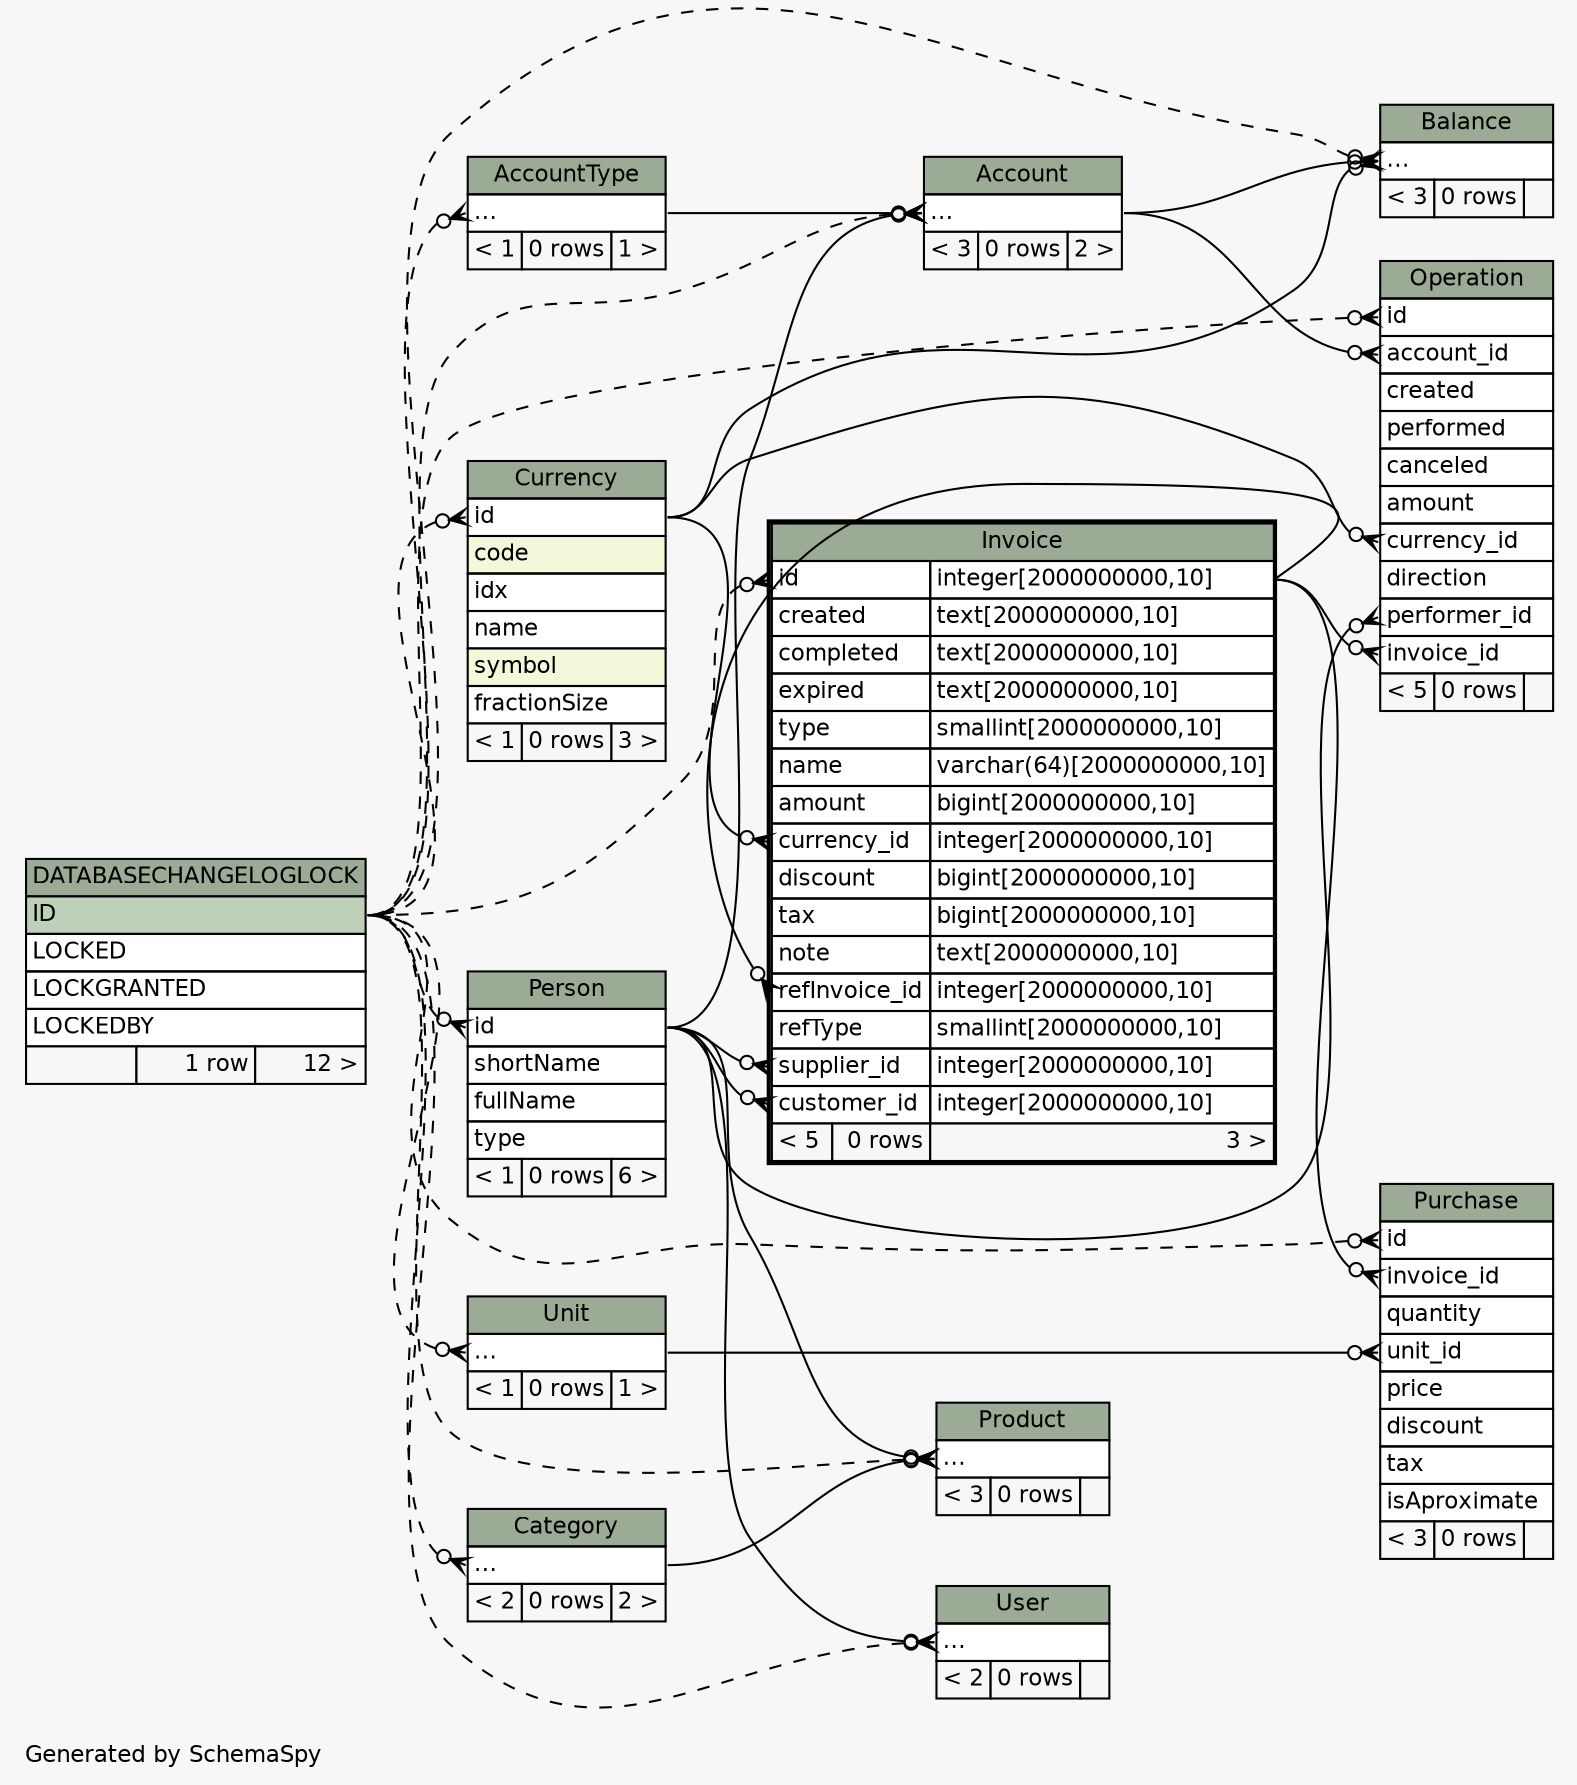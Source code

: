 // dot 2.38.0 on Linux 4.2.6-300.fc23.x86_64
// SchemaSpy rev 590
digraph "impliedTwoDegreesRelationshipsDiagram" {
  graph [
    rankdir="RL"
    bgcolor="#f7f7f7"
    label="\nGenerated by SchemaSpy"
    labeljust="l"
    nodesep="0.18"
    ranksep="0.46"
    fontname="Helvetica"
    fontsize="11"
  ];
  node [
    fontname="Helvetica"
    fontsize="11"
    shape="plaintext"
  ];
  edge [
    arrowsize="0.8"
  ];
  "Account":"elipses":w -> "DATABASECHANGELOGLOCK":"ID":e [arrowhead=none dir=back arrowtail=crowodot style=dashed];
  "Account":"elipses":w -> "Person":"id":e [arrowhead=none dir=back arrowtail=crowodot];
  "Account":"elipses":w -> "AccountType":"elipses":e [arrowhead=none dir=back arrowtail=crowodot];
  "AccountType":"elipses":w -> "DATABASECHANGELOGLOCK":"ID":e [arrowhead=none dir=back arrowtail=crowodot style=dashed];
  "Balance":"elipses":w -> "Account":"elipses":e [arrowhead=none dir=back arrowtail=crowodot];
  "Balance":"elipses":w -> "Currency":"id":e [arrowhead=none dir=back arrowtail=crowodot];
  "Balance":"elipses":w -> "DATABASECHANGELOGLOCK":"ID":e [arrowhead=none dir=back arrowtail=crowodot style=dashed];
  "Category":"elipses":w -> "DATABASECHANGELOGLOCK":"ID":e [arrowhead=none dir=back arrowtail=crowodot style=dashed];
  "Currency":"id":w -> "DATABASECHANGELOGLOCK":"ID":e [arrowhead=none dir=back arrowtail=crowodot style=dashed];
  "Invoice":"currency_id":w -> "Currency":"id":e [arrowhead=none dir=back arrowtail=crowodot];
  "Invoice":"customer_id":w -> "Person":"id":e [arrowhead=none dir=back arrowtail=crowodot];
  "Invoice":"id":w -> "DATABASECHANGELOGLOCK":"ID":e [arrowhead=none dir=back arrowtail=crowodot style=dashed];
  "Invoice":"refInvoice_id":w -> "Invoice":"id.type":e [arrowhead=none dir=back arrowtail=crowodot];
  "Invoice":"supplier_id":w -> "Person":"id":e [arrowhead=none dir=back arrowtail=crowodot];
  "Operation":"account_id":w -> "Account":"elipses":e [arrowhead=none dir=back arrowtail=crowodot];
  "Operation":"currency_id":w -> "Currency":"id":e [arrowhead=none dir=back arrowtail=crowodot];
  "Operation":"id":w -> "DATABASECHANGELOGLOCK":"ID":e [arrowhead=none dir=back arrowtail=crowodot style=dashed];
  "Operation":"invoice_id":w -> "Invoice":"id.type":e [arrowhead=none dir=back arrowtail=crowodot];
  "Operation":"performer_id":w -> "Person":"id":e [arrowhead=none dir=back arrowtail=crowodot];
  "Person":"id":w -> "DATABASECHANGELOGLOCK":"ID":e [arrowhead=none dir=back arrowtail=crowodot style=dashed];
  "Product":"elipses":w -> "Category":"elipses":e [arrowhead=none dir=back arrowtail=crowodot];
  "Product":"elipses":w -> "DATABASECHANGELOGLOCK":"ID":e [arrowhead=none dir=back arrowtail=crowodot style=dashed];
  "Product":"elipses":w -> "Person":"id":e [arrowhead=none dir=back arrowtail=crowodot];
  "Purchase":"id":w -> "DATABASECHANGELOGLOCK":"ID":e [arrowhead=none dir=back arrowtail=crowodot style=dashed];
  "Purchase":"invoice_id":w -> "Invoice":"id.type":e [arrowhead=none dir=back arrowtail=crowodot];
  "Purchase":"unit_id":w -> "Unit":"elipses":e [arrowhead=none dir=back arrowtail=crowodot];
  "Unit":"elipses":w -> "DATABASECHANGELOGLOCK":"ID":e [arrowhead=none dir=back arrowtail=crowodot style=dashed];
  "User":"elipses":w -> "DATABASECHANGELOGLOCK":"ID":e [arrowhead=none dir=back arrowtail=crowodot style=dashed];
  "User":"elipses":w -> "Person":"id":e [arrowhead=none dir=back arrowtail=crowodot];
  "Account" [
    label=<
    <TABLE BORDER="0" CELLBORDER="1" CELLSPACING="0" BGCOLOR="#ffffff">
      <TR><TD COLSPAN="3" BGCOLOR="#9bab96" ALIGN="CENTER">Account</TD></TR>
      <TR><TD PORT="elipses" COLSPAN="3" ALIGN="LEFT">...</TD></TR>
      <TR><TD ALIGN="LEFT" BGCOLOR="#f7f7f7">&lt; 3</TD><TD ALIGN="RIGHT" BGCOLOR="#f7f7f7">0 rows</TD><TD ALIGN="RIGHT" BGCOLOR="#f7f7f7">2 &gt;</TD></TR>
    </TABLE>>
    URL="Account.html"
    tooltip="Account"
  ];
  "AccountType" [
    label=<
    <TABLE BORDER="0" CELLBORDER="1" CELLSPACING="0" BGCOLOR="#ffffff">
      <TR><TD COLSPAN="3" BGCOLOR="#9bab96" ALIGN="CENTER">AccountType</TD></TR>
      <TR><TD PORT="elipses" COLSPAN="3" ALIGN="LEFT">...</TD></TR>
      <TR><TD ALIGN="LEFT" BGCOLOR="#f7f7f7">&lt; 1</TD><TD ALIGN="RIGHT" BGCOLOR="#f7f7f7">0 rows</TD><TD ALIGN="RIGHT" BGCOLOR="#f7f7f7">1 &gt;</TD></TR>
    </TABLE>>
    URL="AccountType.html"
    tooltip="AccountType"
  ];
  "Balance" [
    label=<
    <TABLE BORDER="0" CELLBORDER="1" CELLSPACING="0" BGCOLOR="#ffffff">
      <TR><TD COLSPAN="3" BGCOLOR="#9bab96" ALIGN="CENTER">Balance</TD></TR>
      <TR><TD PORT="elipses" COLSPAN="3" ALIGN="LEFT">...</TD></TR>
      <TR><TD ALIGN="LEFT" BGCOLOR="#f7f7f7">&lt; 3</TD><TD ALIGN="RIGHT" BGCOLOR="#f7f7f7">0 rows</TD><TD ALIGN="RIGHT" BGCOLOR="#f7f7f7">  </TD></TR>
    </TABLE>>
    URL="Balance.html"
    tooltip="Balance"
  ];
  "Category" [
    label=<
    <TABLE BORDER="0" CELLBORDER="1" CELLSPACING="0" BGCOLOR="#ffffff">
      <TR><TD COLSPAN="3" BGCOLOR="#9bab96" ALIGN="CENTER">Category</TD></TR>
      <TR><TD PORT="elipses" COLSPAN="3" ALIGN="LEFT">...</TD></TR>
      <TR><TD ALIGN="LEFT" BGCOLOR="#f7f7f7">&lt; 2</TD><TD ALIGN="RIGHT" BGCOLOR="#f7f7f7">0 rows</TD><TD ALIGN="RIGHT" BGCOLOR="#f7f7f7">2 &gt;</TD></TR>
    </TABLE>>
    URL="Category.html"
    tooltip="Category"
  ];
  "Currency" [
    label=<
    <TABLE BORDER="0" CELLBORDER="1" CELLSPACING="0" BGCOLOR="#ffffff">
      <TR><TD COLSPAN="3" BGCOLOR="#9bab96" ALIGN="CENTER">Currency</TD></TR>
      <TR><TD PORT="id" COLSPAN="3" ALIGN="LEFT">id</TD></TR>
      <TR><TD PORT="code" COLSPAN="3" BGCOLOR="#f4f7da" ALIGN="LEFT">code</TD></TR>
      <TR><TD PORT="idx" COLSPAN="3" ALIGN="LEFT">idx</TD></TR>
      <TR><TD PORT="name" COLSPAN="3" ALIGN="LEFT">name</TD></TR>
      <TR><TD PORT="symbol" COLSPAN="3" BGCOLOR="#f4f7da" ALIGN="LEFT">symbol</TD></TR>
      <TR><TD PORT="fractionSize" COLSPAN="3" ALIGN="LEFT">fractionSize</TD></TR>
      <TR><TD ALIGN="LEFT" BGCOLOR="#f7f7f7">&lt; 1</TD><TD ALIGN="RIGHT" BGCOLOR="#f7f7f7">0 rows</TD><TD ALIGN="RIGHT" BGCOLOR="#f7f7f7">3 &gt;</TD></TR>
    </TABLE>>
    URL="Currency.html"
    tooltip="Currency"
  ];
  "DATABASECHANGELOGLOCK" [
    label=<
    <TABLE BORDER="0" CELLBORDER="1" CELLSPACING="0" BGCOLOR="#ffffff">
      <TR><TD COLSPAN="3" BGCOLOR="#9bab96" ALIGN="CENTER">DATABASECHANGELOGLOCK</TD></TR>
      <TR><TD PORT="ID" COLSPAN="3" BGCOLOR="#bed1b8" ALIGN="LEFT">ID</TD></TR>
      <TR><TD PORT="LOCKED" COLSPAN="3" ALIGN="LEFT">LOCKED</TD></TR>
      <TR><TD PORT="LOCKGRANTED" COLSPAN="3" ALIGN="LEFT">LOCKGRANTED</TD></TR>
      <TR><TD PORT="LOCKEDBY" COLSPAN="3" ALIGN="LEFT">LOCKEDBY</TD></TR>
      <TR><TD ALIGN="LEFT" BGCOLOR="#f7f7f7">  </TD><TD ALIGN="RIGHT" BGCOLOR="#f7f7f7">1 row</TD><TD ALIGN="RIGHT" BGCOLOR="#f7f7f7">12 &gt;</TD></TR>
    </TABLE>>
    URL="DATABASECHANGELOGLOCK.html"
    tooltip="DATABASECHANGELOGLOCK"
  ];
  "Invoice" [
    label=<
    <TABLE BORDER="2" CELLBORDER="1" CELLSPACING="0" BGCOLOR="#ffffff">
      <TR><TD COLSPAN="3" BGCOLOR="#9bab96" ALIGN="CENTER">Invoice</TD></TR>
      <TR><TD PORT="id" COLSPAN="2" ALIGN="LEFT">id</TD><TD PORT="id.type" ALIGN="LEFT">integer[2000000000,10]</TD></TR>
      <TR><TD PORT="created" COLSPAN="2" ALIGN="LEFT">created</TD><TD PORT="created.type" ALIGN="LEFT">text[2000000000,10]</TD></TR>
      <TR><TD PORT="completed" COLSPAN="2" ALIGN="LEFT">completed</TD><TD PORT="completed.type" ALIGN="LEFT">text[2000000000,10]</TD></TR>
      <TR><TD PORT="expired" COLSPAN="2" ALIGN="LEFT">expired</TD><TD PORT="expired.type" ALIGN="LEFT">text[2000000000,10]</TD></TR>
      <TR><TD PORT="type" COLSPAN="2" ALIGN="LEFT">type</TD><TD PORT="type.type" ALIGN="LEFT">smallint[2000000000,10]</TD></TR>
      <TR><TD PORT="name" COLSPAN="2" ALIGN="LEFT">name</TD><TD PORT="name.type" ALIGN="LEFT">varchar(64)[2000000000,10]</TD></TR>
      <TR><TD PORT="amount" COLSPAN="2" ALIGN="LEFT">amount</TD><TD PORT="amount.type" ALIGN="LEFT">bigint[2000000000,10]</TD></TR>
      <TR><TD PORT="currency_id" COLSPAN="2" ALIGN="LEFT">currency_id</TD><TD PORT="currency_id.type" ALIGN="LEFT">integer[2000000000,10]</TD></TR>
      <TR><TD PORT="discount" COLSPAN="2" ALIGN="LEFT">discount</TD><TD PORT="discount.type" ALIGN="LEFT">bigint[2000000000,10]</TD></TR>
      <TR><TD PORT="tax" COLSPAN="2" ALIGN="LEFT">tax</TD><TD PORT="tax.type" ALIGN="LEFT">bigint[2000000000,10]</TD></TR>
      <TR><TD PORT="note" COLSPAN="2" ALIGN="LEFT">note</TD><TD PORT="note.type" ALIGN="LEFT">text[2000000000,10]</TD></TR>
      <TR><TD PORT="refInvoice_id" COLSPAN="2" ALIGN="LEFT">refInvoice_id</TD><TD PORT="refInvoice_id.type" ALIGN="LEFT">integer[2000000000,10]</TD></TR>
      <TR><TD PORT="refType" COLSPAN="2" ALIGN="LEFT">refType</TD><TD PORT="refType.type" ALIGN="LEFT">smallint[2000000000,10]</TD></TR>
      <TR><TD PORT="supplier_id" COLSPAN="2" ALIGN="LEFT">supplier_id</TD><TD PORT="supplier_id.type" ALIGN="LEFT">integer[2000000000,10]</TD></TR>
      <TR><TD PORT="customer_id" COLSPAN="2" ALIGN="LEFT">customer_id</TD><TD PORT="customer_id.type" ALIGN="LEFT">integer[2000000000,10]</TD></TR>
      <TR><TD ALIGN="LEFT" BGCOLOR="#f7f7f7">&lt; 5</TD><TD ALIGN="RIGHT" BGCOLOR="#f7f7f7">0 rows</TD><TD ALIGN="RIGHT" BGCOLOR="#f7f7f7">3 &gt;</TD></TR>
    </TABLE>>
    URL="Invoice.html"
    tooltip="Invoice"
  ];
  "Operation" [
    label=<
    <TABLE BORDER="0" CELLBORDER="1" CELLSPACING="0" BGCOLOR="#ffffff">
      <TR><TD COLSPAN="3" BGCOLOR="#9bab96" ALIGN="CENTER">Operation</TD></TR>
      <TR><TD PORT="id" COLSPAN="3" ALIGN="LEFT">id</TD></TR>
      <TR><TD PORT="account_id" COLSPAN="3" ALIGN="LEFT">account_id</TD></TR>
      <TR><TD PORT="created" COLSPAN="3" ALIGN="LEFT">created</TD></TR>
      <TR><TD PORT="performed" COLSPAN="3" ALIGN="LEFT">performed</TD></TR>
      <TR><TD PORT="canceled" COLSPAN="3" ALIGN="LEFT">canceled</TD></TR>
      <TR><TD PORT="amount" COLSPAN="3" ALIGN="LEFT">amount</TD></TR>
      <TR><TD PORT="currency_id" COLSPAN="3" ALIGN="LEFT">currency_id</TD></TR>
      <TR><TD PORT="direction" COLSPAN="3" ALIGN="LEFT">direction</TD></TR>
      <TR><TD PORT="performer_id" COLSPAN="3" ALIGN="LEFT">performer_id</TD></TR>
      <TR><TD PORT="invoice_id" COLSPAN="3" ALIGN="LEFT">invoice_id</TD></TR>
      <TR><TD ALIGN="LEFT" BGCOLOR="#f7f7f7">&lt; 5</TD><TD ALIGN="RIGHT" BGCOLOR="#f7f7f7">0 rows</TD><TD ALIGN="RIGHT" BGCOLOR="#f7f7f7">  </TD></TR>
    </TABLE>>
    URL="Operation.html"
    tooltip="Operation"
  ];
  "Person" [
    label=<
    <TABLE BORDER="0" CELLBORDER="1" CELLSPACING="0" BGCOLOR="#ffffff">
      <TR><TD COLSPAN="3" BGCOLOR="#9bab96" ALIGN="CENTER">Person</TD></TR>
      <TR><TD PORT="id" COLSPAN="3" ALIGN="LEFT">id</TD></TR>
      <TR><TD PORT="shortName" COLSPAN="3" ALIGN="LEFT">shortName</TD></TR>
      <TR><TD PORT="fullName" COLSPAN="3" ALIGN="LEFT">fullName</TD></TR>
      <TR><TD PORT="type" COLSPAN="3" ALIGN="LEFT">type</TD></TR>
      <TR><TD ALIGN="LEFT" BGCOLOR="#f7f7f7">&lt; 1</TD><TD ALIGN="RIGHT" BGCOLOR="#f7f7f7">0 rows</TD><TD ALIGN="RIGHT" BGCOLOR="#f7f7f7">6 &gt;</TD></TR>
    </TABLE>>
    URL="Person.html"
    tooltip="Person"
  ];
  "Product" [
    label=<
    <TABLE BORDER="0" CELLBORDER="1" CELLSPACING="0" BGCOLOR="#ffffff">
      <TR><TD COLSPAN="3" BGCOLOR="#9bab96" ALIGN="CENTER">Product</TD></TR>
      <TR><TD PORT="elipses" COLSPAN="3" ALIGN="LEFT">...</TD></TR>
      <TR><TD ALIGN="LEFT" BGCOLOR="#f7f7f7">&lt; 3</TD><TD ALIGN="RIGHT" BGCOLOR="#f7f7f7">0 rows</TD><TD ALIGN="RIGHT" BGCOLOR="#f7f7f7">  </TD></TR>
    </TABLE>>
    URL="Product.html"
    tooltip="Product"
  ];
  "Purchase" [
    label=<
    <TABLE BORDER="0" CELLBORDER="1" CELLSPACING="0" BGCOLOR="#ffffff">
      <TR><TD COLSPAN="3" BGCOLOR="#9bab96" ALIGN="CENTER">Purchase</TD></TR>
      <TR><TD PORT="id" COLSPAN="3" ALIGN="LEFT">id</TD></TR>
      <TR><TD PORT="invoice_id" COLSPAN="3" ALIGN="LEFT">invoice_id</TD></TR>
      <TR><TD PORT="quantity" COLSPAN="3" ALIGN="LEFT">quantity</TD></TR>
      <TR><TD PORT="unit_id" COLSPAN="3" ALIGN="LEFT">unit_id</TD></TR>
      <TR><TD PORT="price" COLSPAN="3" ALIGN="LEFT">price</TD></TR>
      <TR><TD PORT="discount" COLSPAN="3" ALIGN="LEFT">discount</TD></TR>
      <TR><TD PORT="tax" COLSPAN="3" ALIGN="LEFT">tax</TD></TR>
      <TR><TD PORT="isAproximate" COLSPAN="3" ALIGN="LEFT">isAproximate</TD></TR>
      <TR><TD ALIGN="LEFT" BGCOLOR="#f7f7f7">&lt; 3</TD><TD ALIGN="RIGHT" BGCOLOR="#f7f7f7">0 rows</TD><TD ALIGN="RIGHT" BGCOLOR="#f7f7f7">  </TD></TR>
    </TABLE>>
    URL="Purchase.html"
    tooltip="Purchase"
  ];
  "Unit" [
    label=<
    <TABLE BORDER="0" CELLBORDER="1" CELLSPACING="0" BGCOLOR="#ffffff">
      <TR><TD COLSPAN="3" BGCOLOR="#9bab96" ALIGN="CENTER">Unit</TD></TR>
      <TR><TD PORT="elipses" COLSPAN="3" ALIGN="LEFT">...</TD></TR>
      <TR><TD ALIGN="LEFT" BGCOLOR="#f7f7f7">&lt; 1</TD><TD ALIGN="RIGHT" BGCOLOR="#f7f7f7">0 rows</TD><TD ALIGN="RIGHT" BGCOLOR="#f7f7f7">1 &gt;</TD></TR>
    </TABLE>>
    URL="Unit.html"
    tooltip="Unit"
  ];
  "User" [
    label=<
    <TABLE BORDER="0" CELLBORDER="1" CELLSPACING="0" BGCOLOR="#ffffff">
      <TR><TD COLSPAN="3" BGCOLOR="#9bab96" ALIGN="CENTER">User</TD></TR>
      <TR><TD PORT="elipses" COLSPAN="3" ALIGN="LEFT">...</TD></TR>
      <TR><TD ALIGN="LEFT" BGCOLOR="#f7f7f7">&lt; 2</TD><TD ALIGN="RIGHT" BGCOLOR="#f7f7f7">0 rows</TD><TD ALIGN="RIGHT" BGCOLOR="#f7f7f7">  </TD></TR>
    </TABLE>>
    URL="User.html"
    tooltip="User"
  ];
}
